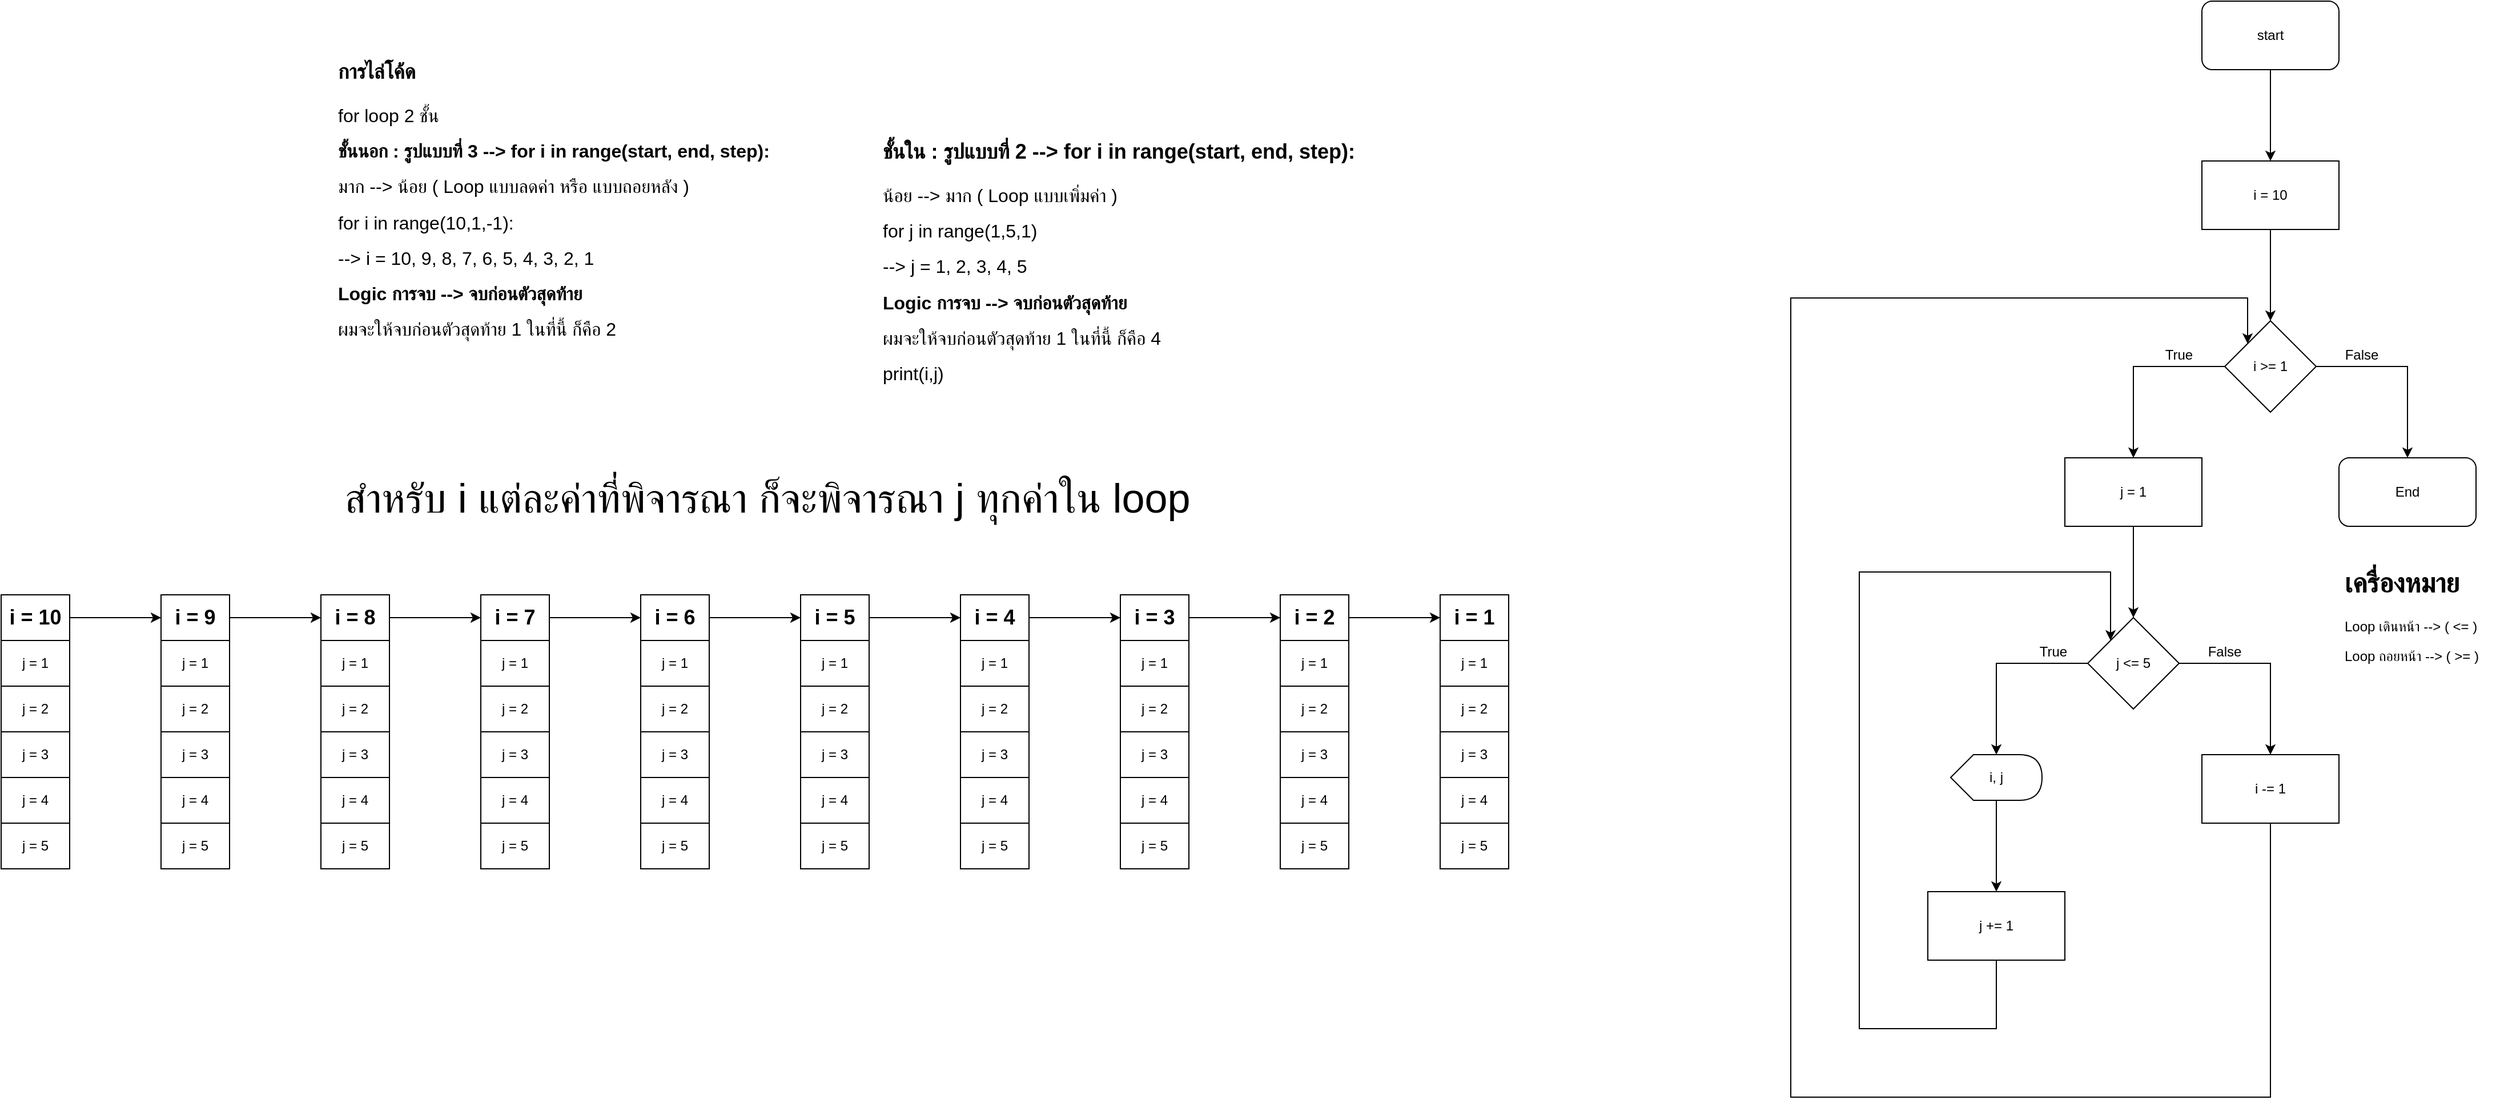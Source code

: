 <mxfile>
    <diagram id="yM67MrCJtJnHqutZtE3-" name="Page-1">
        <mxGraphModel dx="2461" dy="1229" grid="1" gridSize="10" guides="1" tooltips="1" connect="1" arrows="1" fold="1" page="1" pageScale="1" pageWidth="827" pageHeight="1169" math="0" shadow="0">
            <root>
                <mxCell id="0"/>
                <mxCell id="1" parent="0"/>
                <mxCell id="16" value="&lt;h1&gt;เครื่องหมาย&lt;/h1&gt;&lt;p&gt;Loop เดินหน้า --&amp;gt; ( &amp;lt;= )&lt;/p&gt;&lt;p&gt;Loop ถอยหน้า --&amp;gt; ( &amp;gt;= )&lt;/p&gt;" style="text;html=1;strokeColor=none;fillColor=none;spacing=5;spacingTop=-20;whiteSpace=wrap;overflow=hidden;rounded=0;" vertex="1" parent="1">
                    <mxGeometry x="1800" y="530" width="140" height="100" as="geometry"/>
                </mxCell>
                <mxCell id="31" value="&lt;font&gt;&lt;font style=&quot;font-size: 36px&quot;&gt;สำหรับ i แต่ละค่าที่พิจารณา ก็จะพิจารณา j ทุกค่าใน loop&lt;/font&gt;&lt;br&gt;&lt;/font&gt;" style="text;html=1;strokeColor=none;fillColor=none;align=center;verticalAlign=middle;whiteSpace=wrap;rounded=0;" vertex="1" parent="1">
                    <mxGeometry x="-46" y="430" width="940" height="90" as="geometry"/>
                </mxCell>
                <mxCell id="32" value="&lt;h1&gt;&lt;font style=&quot;font-size: 18px&quot;&gt;การไล่โค้ด&lt;/font&gt;&lt;/h1&gt;&lt;p&gt;&lt;font size=&quot;3&quot;&gt;for loop 2 ชั้น&lt;/font&gt;&lt;/p&gt;&lt;p&gt;&lt;font size=&quot;3&quot;&gt;&lt;b&gt;ชั้นนอก : รูปแบบที่ 3 --&amp;gt; for i in range(start, end, step):&lt;/b&gt;&lt;/font&gt;&lt;/p&gt;&lt;p&gt;&lt;font size=&quot;3&quot;&gt;มาก --&amp;gt; น้อย ( Loop แบบลดค่า หรือ แบบถอยหลัง )&lt;/font&gt;&lt;/p&gt;&lt;p&gt;&lt;font size=&quot;3&quot;&gt;for i in range(10,1,-1):&lt;/font&gt;&lt;/p&gt;&lt;p&gt;&lt;font size=&quot;3&quot;&gt;--&amp;gt; i = 10, 9, 8, 7, 6, 5, 4, 3, 2, 1&lt;/font&gt;&lt;/p&gt;&lt;p&gt;&lt;font size=&quot;3&quot;&gt;&lt;b&gt;Logic การจบ --&amp;gt; จบก่อนตัวสุดท้าย&lt;/b&gt;&lt;/font&gt;&lt;/p&gt;&lt;p&gt;&lt;font size=&quot;3&quot;&gt;ผมจะให้จบก่อนตัวสุดท้าย 1 ในที่นี้ ก็คือ 2&lt;/font&gt;&lt;/p&gt;" style="text;html=1;strokeColor=none;fillColor=none;spacing=5;spacingTop=-20;whiteSpace=wrap;overflow=hidden;rounded=0;" vertex="1" parent="1">
                    <mxGeometry x="43" y="80" width="410" height="270" as="geometry"/>
                </mxCell>
                <mxCell id="33" value="&lt;h1&gt;&lt;font style=&quot;font-size: 18px&quot;&gt;&lt;font&gt;ชั้นใน : รูปแบบที่ 2 --&amp;gt; for i in range(start, end, step):&lt;/font&gt;&lt;br&gt;&lt;/font&gt;&lt;/h1&gt;&lt;span style=&quot;font-size: medium&quot;&gt;น้อย&lt;/span&gt;&lt;span style=&quot;font-size: medium&quot;&gt;&amp;nbsp;--&amp;gt; มาก ( Loop แบบเพิ่มค่า )&lt;/span&gt;&lt;span style=&quot;font-size: medium&quot;&gt;&lt;br&gt;&lt;/span&gt;&lt;p&gt;&lt;font size=&quot;3&quot;&gt;for j in range(1,5,1)&lt;/font&gt;&lt;/p&gt;&lt;p&gt;&lt;font size=&quot;3&quot;&gt;--&amp;gt; j = 1, 2, 3, 4, 5&lt;/font&gt;&lt;/p&gt;&lt;p&gt;&lt;font size=&quot;3&quot;&gt;&lt;b&gt;Logic การจบ --&amp;gt; จบก่อนตัวสุดท้าย&lt;/b&gt;&lt;/font&gt;&lt;/p&gt;&lt;p&gt;&lt;font size=&quot;3&quot;&gt;ผมจะให้จบก่อนตัวสุดท้าย 1 ในที่นี้ ก็คือ 4&lt;/font&gt;&lt;/p&gt;&lt;p&gt;&lt;font size=&quot;3&quot;&gt;print(i,j)&lt;/font&gt;&lt;/p&gt;" style="text;html=1;strokeColor=none;fillColor=none;spacing=5;spacingTop=-20;whiteSpace=wrap;overflow=hidden;rounded=0;" vertex="1" parent="1">
                    <mxGeometry x="520" y="150" width="440" height="240" as="geometry"/>
                </mxCell>
                <mxCell id="34" value="" style="shape=table;html=1;whiteSpace=wrap;startSize=0;container=1;collapsible=0;childLayout=tableLayout;" vertex="1" parent="1">
                    <mxGeometry x="-247" y="560" width="60" height="240" as="geometry"/>
                </mxCell>
                <mxCell id="35" value="" style="shape=partialRectangle;html=1;whiteSpace=wrap;collapsible=0;dropTarget=0;pointerEvents=0;fillColor=none;top=0;left=0;bottom=0;right=0;points=[[0,0.5],[1,0.5]];portConstraint=eastwest;" vertex="1" parent="34">
                    <mxGeometry width="60" height="40" as="geometry"/>
                </mxCell>
                <mxCell id="36" value="&lt;b&gt;&lt;font style=&quot;font-size: 18px&quot;&gt;i = 10&lt;/font&gt;&lt;/b&gt;" style="shape=partialRectangle;html=1;whiteSpace=wrap;connectable=0;overflow=hidden;fillColor=none;top=0;left=0;bottom=0;right=0;" vertex="1" parent="35">
                    <mxGeometry width="60" height="40" as="geometry"/>
                </mxCell>
                <mxCell id="37" value="" style="shape=partialRectangle;html=1;whiteSpace=wrap;collapsible=0;dropTarget=0;pointerEvents=0;fillColor=none;top=0;left=0;bottom=0;right=0;points=[[0,0.5],[1,0.5]];portConstraint=eastwest;" vertex="1" parent="34">
                    <mxGeometry y="40" width="60" height="40" as="geometry"/>
                </mxCell>
                <mxCell id="38" value="j = 1" style="shape=partialRectangle;html=1;whiteSpace=wrap;connectable=0;overflow=hidden;fillColor=none;top=0;left=0;bottom=0;right=0;" vertex="1" parent="37">
                    <mxGeometry width="60" height="40" as="geometry"/>
                </mxCell>
                <mxCell id="39" value="" style="shape=partialRectangle;html=1;whiteSpace=wrap;collapsible=0;dropTarget=0;pointerEvents=0;fillColor=none;top=0;left=0;bottom=0;right=0;points=[[0,0.5],[1,0.5]];portConstraint=eastwest;" vertex="1" parent="34">
                    <mxGeometry y="80" width="60" height="40" as="geometry"/>
                </mxCell>
                <mxCell id="40" value="j = 2" style="shape=partialRectangle;html=1;whiteSpace=wrap;connectable=0;overflow=hidden;fillColor=none;top=0;left=0;bottom=0;right=0;" vertex="1" parent="39">
                    <mxGeometry width="60" height="40" as="geometry"/>
                </mxCell>
                <mxCell id="41" value="" style="shape=partialRectangle;html=1;whiteSpace=wrap;collapsible=0;dropTarget=0;pointerEvents=0;fillColor=none;top=0;left=0;bottom=0;right=0;points=[[0,0.5],[1,0.5]];portConstraint=eastwest;" vertex="1" parent="34">
                    <mxGeometry y="120" width="60" height="40" as="geometry"/>
                </mxCell>
                <mxCell id="42" value="j = 3" style="shape=partialRectangle;html=1;whiteSpace=wrap;connectable=0;overflow=hidden;fillColor=none;top=0;left=0;bottom=0;right=0;" vertex="1" parent="41">
                    <mxGeometry width="60" height="40" as="geometry"/>
                </mxCell>
                <mxCell id="43" value="" style="shape=partialRectangle;html=1;whiteSpace=wrap;collapsible=0;dropTarget=0;pointerEvents=0;fillColor=none;top=0;left=0;bottom=0;right=0;points=[[0,0.5],[1,0.5]];portConstraint=eastwest;" vertex="1" parent="34">
                    <mxGeometry y="160" width="60" height="40" as="geometry"/>
                </mxCell>
                <mxCell id="44" value="j = 4" style="shape=partialRectangle;html=1;whiteSpace=wrap;connectable=0;overflow=hidden;fillColor=none;top=0;left=0;bottom=0;right=0;" vertex="1" parent="43">
                    <mxGeometry width="60" height="40" as="geometry"/>
                </mxCell>
                <mxCell id="45" value="" style="shape=partialRectangle;html=1;whiteSpace=wrap;collapsible=0;dropTarget=0;pointerEvents=0;fillColor=none;top=0;left=0;bottom=0;right=0;points=[[0,0.5],[1,0.5]];portConstraint=eastwest;" vertex="1" parent="34">
                    <mxGeometry y="200" width="60" height="40" as="geometry"/>
                </mxCell>
                <mxCell id="46" value="j = 5" style="shape=partialRectangle;html=1;whiteSpace=wrap;connectable=0;overflow=hidden;fillColor=none;top=0;left=0;bottom=0;right=0;" vertex="1" parent="45">
                    <mxGeometry width="60" height="40" as="geometry"/>
                </mxCell>
                <mxCell id="49" value="" style="shape=table;html=1;whiteSpace=wrap;startSize=0;container=1;collapsible=0;childLayout=tableLayout;" vertex="1" parent="1">
                    <mxGeometry x="-107" y="560" width="60" height="240" as="geometry"/>
                </mxCell>
                <mxCell id="50" value="" style="shape=partialRectangle;html=1;whiteSpace=wrap;collapsible=0;dropTarget=0;pointerEvents=0;fillColor=none;top=0;left=0;bottom=0;right=0;points=[[0,0.5],[1,0.5]];portConstraint=eastwest;" vertex="1" parent="49">
                    <mxGeometry width="60" height="40" as="geometry"/>
                </mxCell>
                <mxCell id="51" value="&lt;b&gt;&lt;font style=&quot;font-size: 18px&quot;&gt;i = 9&lt;/font&gt;&lt;/b&gt;" style="shape=partialRectangle;html=1;whiteSpace=wrap;connectable=0;overflow=hidden;fillColor=none;top=0;left=0;bottom=0;right=0;" vertex="1" parent="50">
                    <mxGeometry width="60" height="40" as="geometry"/>
                </mxCell>
                <mxCell id="52" value="" style="shape=partialRectangle;html=1;whiteSpace=wrap;collapsible=0;dropTarget=0;pointerEvents=0;fillColor=none;top=0;left=0;bottom=0;right=0;points=[[0,0.5],[1,0.5]];portConstraint=eastwest;" vertex="1" parent="49">
                    <mxGeometry y="40" width="60" height="40" as="geometry"/>
                </mxCell>
                <mxCell id="53" value="j = 1" style="shape=partialRectangle;html=1;whiteSpace=wrap;connectable=0;overflow=hidden;fillColor=none;top=0;left=0;bottom=0;right=0;" vertex="1" parent="52">
                    <mxGeometry width="60" height="40" as="geometry"/>
                </mxCell>
                <mxCell id="54" value="" style="shape=partialRectangle;html=1;whiteSpace=wrap;collapsible=0;dropTarget=0;pointerEvents=0;fillColor=none;top=0;left=0;bottom=0;right=0;points=[[0,0.5],[1,0.5]];portConstraint=eastwest;" vertex="1" parent="49">
                    <mxGeometry y="80" width="60" height="40" as="geometry"/>
                </mxCell>
                <mxCell id="55" value="j = 2" style="shape=partialRectangle;html=1;whiteSpace=wrap;connectable=0;overflow=hidden;fillColor=none;top=0;left=0;bottom=0;right=0;" vertex="1" parent="54">
                    <mxGeometry width="60" height="40" as="geometry"/>
                </mxCell>
                <mxCell id="56" value="" style="shape=partialRectangle;html=1;whiteSpace=wrap;collapsible=0;dropTarget=0;pointerEvents=0;fillColor=none;top=0;left=0;bottom=0;right=0;points=[[0,0.5],[1,0.5]];portConstraint=eastwest;" vertex="1" parent="49">
                    <mxGeometry y="120" width="60" height="40" as="geometry"/>
                </mxCell>
                <mxCell id="57" value="j = 3" style="shape=partialRectangle;html=1;whiteSpace=wrap;connectable=0;overflow=hidden;fillColor=none;top=0;left=0;bottom=0;right=0;" vertex="1" parent="56">
                    <mxGeometry width="60" height="40" as="geometry"/>
                </mxCell>
                <mxCell id="58" value="" style="shape=partialRectangle;html=1;whiteSpace=wrap;collapsible=0;dropTarget=0;pointerEvents=0;fillColor=none;top=0;left=0;bottom=0;right=0;points=[[0,0.5],[1,0.5]];portConstraint=eastwest;" vertex="1" parent="49">
                    <mxGeometry y="160" width="60" height="40" as="geometry"/>
                </mxCell>
                <mxCell id="59" value="j = 4" style="shape=partialRectangle;html=1;whiteSpace=wrap;connectable=0;overflow=hidden;fillColor=none;top=0;left=0;bottom=0;right=0;" vertex="1" parent="58">
                    <mxGeometry width="60" height="40" as="geometry"/>
                </mxCell>
                <mxCell id="60" value="" style="shape=partialRectangle;html=1;whiteSpace=wrap;collapsible=0;dropTarget=0;pointerEvents=0;fillColor=none;top=0;left=0;bottom=0;right=0;points=[[0,0.5],[1,0.5]];portConstraint=eastwest;" vertex="1" parent="49">
                    <mxGeometry y="200" width="60" height="40" as="geometry"/>
                </mxCell>
                <mxCell id="61" value="j = 5" style="shape=partialRectangle;html=1;whiteSpace=wrap;connectable=0;overflow=hidden;fillColor=none;top=0;left=0;bottom=0;right=0;" vertex="1" parent="60">
                    <mxGeometry width="60" height="40" as="geometry"/>
                </mxCell>
                <mxCell id="64" value="" style="shape=table;html=1;whiteSpace=wrap;startSize=0;container=1;collapsible=0;childLayout=tableLayout;" vertex="1" parent="1">
                    <mxGeometry x="33" y="560" width="60" height="240" as="geometry"/>
                </mxCell>
                <mxCell id="65" value="" style="shape=partialRectangle;html=1;whiteSpace=wrap;collapsible=0;dropTarget=0;pointerEvents=0;fillColor=none;top=0;left=0;bottom=0;right=0;points=[[0,0.5],[1,0.5]];portConstraint=eastwest;" vertex="1" parent="64">
                    <mxGeometry width="60" height="40" as="geometry"/>
                </mxCell>
                <mxCell id="66" value="&lt;b&gt;&lt;font style=&quot;font-size: 18px&quot;&gt;i = 8&lt;/font&gt;&lt;/b&gt;" style="shape=partialRectangle;html=1;whiteSpace=wrap;connectable=0;overflow=hidden;fillColor=none;top=0;left=0;bottom=0;right=0;" vertex="1" parent="65">
                    <mxGeometry width="60" height="40" as="geometry"/>
                </mxCell>
                <mxCell id="67" value="" style="shape=partialRectangle;html=1;whiteSpace=wrap;collapsible=0;dropTarget=0;pointerEvents=0;fillColor=none;top=0;left=0;bottom=0;right=0;points=[[0,0.5],[1,0.5]];portConstraint=eastwest;" vertex="1" parent="64">
                    <mxGeometry y="40" width="60" height="40" as="geometry"/>
                </mxCell>
                <mxCell id="68" value="j = 1" style="shape=partialRectangle;html=1;whiteSpace=wrap;connectable=0;overflow=hidden;fillColor=none;top=0;left=0;bottom=0;right=0;" vertex="1" parent="67">
                    <mxGeometry width="60" height="40" as="geometry"/>
                </mxCell>
                <mxCell id="69" value="" style="shape=partialRectangle;html=1;whiteSpace=wrap;collapsible=0;dropTarget=0;pointerEvents=0;fillColor=none;top=0;left=0;bottom=0;right=0;points=[[0,0.5],[1,0.5]];portConstraint=eastwest;" vertex="1" parent="64">
                    <mxGeometry y="80" width="60" height="40" as="geometry"/>
                </mxCell>
                <mxCell id="70" value="j = 2" style="shape=partialRectangle;html=1;whiteSpace=wrap;connectable=0;overflow=hidden;fillColor=none;top=0;left=0;bottom=0;right=0;" vertex="1" parent="69">
                    <mxGeometry width="60" height="40" as="geometry"/>
                </mxCell>
                <mxCell id="71" value="" style="shape=partialRectangle;html=1;whiteSpace=wrap;collapsible=0;dropTarget=0;pointerEvents=0;fillColor=none;top=0;left=0;bottom=0;right=0;points=[[0,0.5],[1,0.5]];portConstraint=eastwest;" vertex="1" parent="64">
                    <mxGeometry y="120" width="60" height="40" as="geometry"/>
                </mxCell>
                <mxCell id="72" value="j = 3" style="shape=partialRectangle;html=1;whiteSpace=wrap;connectable=0;overflow=hidden;fillColor=none;top=0;left=0;bottom=0;right=0;" vertex="1" parent="71">
                    <mxGeometry width="60" height="40" as="geometry"/>
                </mxCell>
                <mxCell id="73" value="" style="shape=partialRectangle;html=1;whiteSpace=wrap;collapsible=0;dropTarget=0;pointerEvents=0;fillColor=none;top=0;left=0;bottom=0;right=0;points=[[0,0.5],[1,0.5]];portConstraint=eastwest;" vertex="1" parent="64">
                    <mxGeometry y="160" width="60" height="40" as="geometry"/>
                </mxCell>
                <mxCell id="74" value="j = 4" style="shape=partialRectangle;html=1;whiteSpace=wrap;connectable=0;overflow=hidden;fillColor=none;top=0;left=0;bottom=0;right=0;" vertex="1" parent="73">
                    <mxGeometry width="60" height="40" as="geometry"/>
                </mxCell>
                <mxCell id="75" value="" style="shape=partialRectangle;html=1;whiteSpace=wrap;collapsible=0;dropTarget=0;pointerEvents=0;fillColor=none;top=0;left=0;bottom=0;right=0;points=[[0,0.5],[1,0.5]];portConstraint=eastwest;" vertex="1" parent="64">
                    <mxGeometry y="200" width="60" height="40" as="geometry"/>
                </mxCell>
                <mxCell id="76" value="j = 5" style="shape=partialRectangle;html=1;whiteSpace=wrap;connectable=0;overflow=hidden;fillColor=none;top=0;left=0;bottom=0;right=0;" vertex="1" parent="75">
                    <mxGeometry width="60" height="40" as="geometry"/>
                </mxCell>
                <mxCell id="79" value="" style="shape=table;html=1;whiteSpace=wrap;startSize=0;container=1;collapsible=0;childLayout=tableLayout;" vertex="1" parent="1">
                    <mxGeometry x="173" y="560" width="60" height="240" as="geometry"/>
                </mxCell>
                <mxCell id="80" value="" style="shape=partialRectangle;html=1;whiteSpace=wrap;collapsible=0;dropTarget=0;pointerEvents=0;fillColor=none;top=0;left=0;bottom=0;right=0;points=[[0,0.5],[1,0.5]];portConstraint=eastwest;" vertex="1" parent="79">
                    <mxGeometry width="60" height="40" as="geometry"/>
                </mxCell>
                <mxCell id="81" value="&lt;b&gt;&lt;font style=&quot;font-size: 18px&quot;&gt;i = 7&lt;/font&gt;&lt;/b&gt;" style="shape=partialRectangle;html=1;whiteSpace=wrap;connectable=0;overflow=hidden;fillColor=none;top=0;left=0;bottom=0;right=0;" vertex="1" parent="80">
                    <mxGeometry width="60" height="40" as="geometry"/>
                </mxCell>
                <mxCell id="82" value="" style="shape=partialRectangle;html=1;whiteSpace=wrap;collapsible=0;dropTarget=0;pointerEvents=0;fillColor=none;top=0;left=0;bottom=0;right=0;points=[[0,0.5],[1,0.5]];portConstraint=eastwest;" vertex="1" parent="79">
                    <mxGeometry y="40" width="60" height="40" as="geometry"/>
                </mxCell>
                <mxCell id="83" value="j = 1" style="shape=partialRectangle;html=1;whiteSpace=wrap;connectable=0;overflow=hidden;fillColor=none;top=0;left=0;bottom=0;right=0;" vertex="1" parent="82">
                    <mxGeometry width="60" height="40" as="geometry"/>
                </mxCell>
                <mxCell id="84" value="" style="shape=partialRectangle;html=1;whiteSpace=wrap;collapsible=0;dropTarget=0;pointerEvents=0;fillColor=none;top=0;left=0;bottom=0;right=0;points=[[0,0.5],[1,0.5]];portConstraint=eastwest;" vertex="1" parent="79">
                    <mxGeometry y="80" width="60" height="40" as="geometry"/>
                </mxCell>
                <mxCell id="85" value="j = 2" style="shape=partialRectangle;html=1;whiteSpace=wrap;connectable=0;overflow=hidden;fillColor=none;top=0;left=0;bottom=0;right=0;" vertex="1" parent="84">
                    <mxGeometry width="60" height="40" as="geometry"/>
                </mxCell>
                <mxCell id="86" value="" style="shape=partialRectangle;html=1;whiteSpace=wrap;collapsible=0;dropTarget=0;pointerEvents=0;fillColor=none;top=0;left=0;bottom=0;right=0;points=[[0,0.5],[1,0.5]];portConstraint=eastwest;" vertex="1" parent="79">
                    <mxGeometry y="120" width="60" height="40" as="geometry"/>
                </mxCell>
                <mxCell id="87" value="j = 3" style="shape=partialRectangle;html=1;whiteSpace=wrap;connectable=0;overflow=hidden;fillColor=none;top=0;left=0;bottom=0;right=0;" vertex="1" parent="86">
                    <mxGeometry width="60" height="40" as="geometry"/>
                </mxCell>
                <mxCell id="88" value="" style="shape=partialRectangle;html=1;whiteSpace=wrap;collapsible=0;dropTarget=0;pointerEvents=0;fillColor=none;top=0;left=0;bottom=0;right=0;points=[[0,0.5],[1,0.5]];portConstraint=eastwest;" vertex="1" parent="79">
                    <mxGeometry y="160" width="60" height="40" as="geometry"/>
                </mxCell>
                <mxCell id="89" value="j = 4" style="shape=partialRectangle;html=1;whiteSpace=wrap;connectable=0;overflow=hidden;fillColor=none;top=0;left=0;bottom=0;right=0;" vertex="1" parent="88">
                    <mxGeometry width="60" height="40" as="geometry"/>
                </mxCell>
                <mxCell id="90" value="" style="shape=partialRectangle;html=1;whiteSpace=wrap;collapsible=0;dropTarget=0;pointerEvents=0;fillColor=none;top=0;left=0;bottom=0;right=0;points=[[0,0.5],[1,0.5]];portConstraint=eastwest;" vertex="1" parent="79">
                    <mxGeometry y="200" width="60" height="40" as="geometry"/>
                </mxCell>
                <mxCell id="91" value="j = 5" style="shape=partialRectangle;html=1;whiteSpace=wrap;connectable=0;overflow=hidden;fillColor=none;top=0;left=0;bottom=0;right=0;" vertex="1" parent="90">
                    <mxGeometry width="60" height="40" as="geometry"/>
                </mxCell>
                <mxCell id="94" value="" style="shape=table;html=1;whiteSpace=wrap;startSize=0;container=1;collapsible=0;childLayout=tableLayout;" vertex="1" parent="1">
                    <mxGeometry x="313" y="560" width="60" height="240" as="geometry"/>
                </mxCell>
                <mxCell id="95" value="" style="shape=partialRectangle;html=1;whiteSpace=wrap;collapsible=0;dropTarget=0;pointerEvents=0;fillColor=none;top=0;left=0;bottom=0;right=0;points=[[0,0.5],[1,0.5]];portConstraint=eastwest;" vertex="1" parent="94">
                    <mxGeometry width="60" height="40" as="geometry"/>
                </mxCell>
                <mxCell id="96" value="&lt;b&gt;&lt;font style=&quot;font-size: 18px&quot;&gt;i = 6&lt;/font&gt;&lt;/b&gt;" style="shape=partialRectangle;html=1;whiteSpace=wrap;connectable=0;overflow=hidden;fillColor=none;top=0;left=0;bottom=0;right=0;" vertex="1" parent="95">
                    <mxGeometry width="60" height="40" as="geometry"/>
                </mxCell>
                <mxCell id="97" value="" style="shape=partialRectangle;html=1;whiteSpace=wrap;collapsible=0;dropTarget=0;pointerEvents=0;fillColor=none;top=0;left=0;bottom=0;right=0;points=[[0,0.5],[1,0.5]];portConstraint=eastwest;" vertex="1" parent="94">
                    <mxGeometry y="40" width="60" height="40" as="geometry"/>
                </mxCell>
                <mxCell id="98" value="j = 1" style="shape=partialRectangle;html=1;whiteSpace=wrap;connectable=0;overflow=hidden;fillColor=none;top=0;left=0;bottom=0;right=0;" vertex="1" parent="97">
                    <mxGeometry width="60" height="40" as="geometry"/>
                </mxCell>
                <mxCell id="99" value="" style="shape=partialRectangle;html=1;whiteSpace=wrap;collapsible=0;dropTarget=0;pointerEvents=0;fillColor=none;top=0;left=0;bottom=0;right=0;points=[[0,0.5],[1,0.5]];portConstraint=eastwest;" vertex="1" parent="94">
                    <mxGeometry y="80" width="60" height="40" as="geometry"/>
                </mxCell>
                <mxCell id="100" value="j = 2" style="shape=partialRectangle;html=1;whiteSpace=wrap;connectable=0;overflow=hidden;fillColor=none;top=0;left=0;bottom=0;right=0;" vertex="1" parent="99">
                    <mxGeometry width="60" height="40" as="geometry"/>
                </mxCell>
                <mxCell id="101" value="" style="shape=partialRectangle;html=1;whiteSpace=wrap;collapsible=0;dropTarget=0;pointerEvents=0;fillColor=none;top=0;left=0;bottom=0;right=0;points=[[0,0.5],[1,0.5]];portConstraint=eastwest;" vertex="1" parent="94">
                    <mxGeometry y="120" width="60" height="40" as="geometry"/>
                </mxCell>
                <mxCell id="102" value="j = 3" style="shape=partialRectangle;html=1;whiteSpace=wrap;connectable=0;overflow=hidden;fillColor=none;top=0;left=0;bottom=0;right=0;" vertex="1" parent="101">
                    <mxGeometry width="60" height="40" as="geometry"/>
                </mxCell>
                <mxCell id="103" value="" style="shape=partialRectangle;html=1;whiteSpace=wrap;collapsible=0;dropTarget=0;pointerEvents=0;fillColor=none;top=0;left=0;bottom=0;right=0;points=[[0,0.5],[1,0.5]];portConstraint=eastwest;" vertex="1" parent="94">
                    <mxGeometry y="160" width="60" height="40" as="geometry"/>
                </mxCell>
                <mxCell id="104" value="j = 4" style="shape=partialRectangle;html=1;whiteSpace=wrap;connectable=0;overflow=hidden;fillColor=none;top=0;left=0;bottom=0;right=0;" vertex="1" parent="103">
                    <mxGeometry width="60" height="40" as="geometry"/>
                </mxCell>
                <mxCell id="105" value="" style="shape=partialRectangle;html=1;whiteSpace=wrap;collapsible=0;dropTarget=0;pointerEvents=0;fillColor=none;top=0;left=0;bottom=0;right=0;points=[[0,0.5],[1,0.5]];portConstraint=eastwest;" vertex="1" parent="94">
                    <mxGeometry y="200" width="60" height="40" as="geometry"/>
                </mxCell>
                <mxCell id="106" value="j = 5" style="shape=partialRectangle;html=1;whiteSpace=wrap;connectable=0;overflow=hidden;fillColor=none;top=0;left=0;bottom=0;right=0;" vertex="1" parent="105">
                    <mxGeometry width="60" height="40" as="geometry"/>
                </mxCell>
                <mxCell id="109" style="edgeStyle=orthogonalEdgeStyle;rounded=0;orthogonalLoop=1;jettySize=auto;html=1;entryX=0;entryY=0.5;entryDx=0;entryDy=0;" edge="1" parent="1" source="35" target="50">
                    <mxGeometry relative="1" as="geometry"/>
                </mxCell>
                <mxCell id="110" style="edgeStyle=orthogonalEdgeStyle;rounded=0;orthogonalLoop=1;jettySize=auto;html=1;entryX=0;entryY=0.5;entryDx=0;entryDy=0;" edge="1" parent="1" source="50" target="65">
                    <mxGeometry relative="1" as="geometry"/>
                </mxCell>
                <mxCell id="111" style="edgeStyle=orthogonalEdgeStyle;rounded=0;orthogonalLoop=1;jettySize=auto;html=1;entryX=0;entryY=0.5;entryDx=0;entryDy=0;" edge="1" parent="1" source="65" target="80">
                    <mxGeometry relative="1" as="geometry"/>
                </mxCell>
                <mxCell id="112" style="edgeStyle=orthogonalEdgeStyle;rounded=0;orthogonalLoop=1;jettySize=auto;html=1;entryX=0;entryY=0.5;entryDx=0;entryDy=0;" edge="1" parent="1" source="80" target="95">
                    <mxGeometry relative="1" as="geometry"/>
                </mxCell>
                <mxCell id="165" value="" style="shape=table;html=1;whiteSpace=wrap;startSize=0;container=1;collapsible=0;childLayout=tableLayout;" vertex="1" parent="1">
                    <mxGeometry x="1013" y="560" width="60" height="240" as="geometry"/>
                </mxCell>
                <mxCell id="166" value="" style="shape=partialRectangle;html=1;whiteSpace=wrap;collapsible=0;dropTarget=0;pointerEvents=0;fillColor=none;top=0;left=0;bottom=0;right=0;points=[[0,0.5],[1,0.5]];portConstraint=eastwest;" vertex="1" parent="165">
                    <mxGeometry width="60" height="40" as="geometry"/>
                </mxCell>
                <mxCell id="167" value="&lt;b&gt;&lt;font style=&quot;font-size: 18px&quot;&gt;i = 1&lt;/font&gt;&lt;/b&gt;" style="shape=partialRectangle;html=1;whiteSpace=wrap;connectable=0;overflow=hidden;fillColor=none;top=0;left=0;bottom=0;right=0;" vertex="1" parent="166">
                    <mxGeometry width="60" height="40" as="geometry"/>
                </mxCell>
                <mxCell id="168" value="" style="shape=partialRectangle;html=1;whiteSpace=wrap;collapsible=0;dropTarget=0;pointerEvents=0;fillColor=none;top=0;left=0;bottom=0;right=0;points=[[0,0.5],[1,0.5]];portConstraint=eastwest;" vertex="1" parent="165">
                    <mxGeometry y="40" width="60" height="40" as="geometry"/>
                </mxCell>
                <mxCell id="169" value="j = 1" style="shape=partialRectangle;html=1;whiteSpace=wrap;connectable=0;overflow=hidden;fillColor=none;top=0;left=0;bottom=0;right=0;" vertex="1" parent="168">
                    <mxGeometry width="60" height="40" as="geometry"/>
                </mxCell>
                <mxCell id="170" value="" style="shape=partialRectangle;html=1;whiteSpace=wrap;collapsible=0;dropTarget=0;pointerEvents=0;fillColor=none;top=0;left=0;bottom=0;right=0;points=[[0,0.5],[1,0.5]];portConstraint=eastwest;" vertex="1" parent="165">
                    <mxGeometry y="80" width="60" height="40" as="geometry"/>
                </mxCell>
                <mxCell id="171" value="j = 2" style="shape=partialRectangle;html=1;whiteSpace=wrap;connectable=0;overflow=hidden;fillColor=none;top=0;left=0;bottom=0;right=0;" vertex="1" parent="170">
                    <mxGeometry width="60" height="40" as="geometry"/>
                </mxCell>
                <mxCell id="172" value="" style="shape=partialRectangle;html=1;whiteSpace=wrap;collapsible=0;dropTarget=0;pointerEvents=0;fillColor=none;top=0;left=0;bottom=0;right=0;points=[[0,0.5],[1,0.5]];portConstraint=eastwest;" vertex="1" parent="165">
                    <mxGeometry y="120" width="60" height="40" as="geometry"/>
                </mxCell>
                <mxCell id="173" value="j = 3" style="shape=partialRectangle;html=1;whiteSpace=wrap;connectable=0;overflow=hidden;fillColor=none;top=0;left=0;bottom=0;right=0;" vertex="1" parent="172">
                    <mxGeometry width="60" height="40" as="geometry"/>
                </mxCell>
                <mxCell id="174" value="" style="shape=partialRectangle;html=1;whiteSpace=wrap;collapsible=0;dropTarget=0;pointerEvents=0;fillColor=none;top=0;left=0;bottom=0;right=0;points=[[0,0.5],[1,0.5]];portConstraint=eastwest;" vertex="1" parent="165">
                    <mxGeometry y="160" width="60" height="40" as="geometry"/>
                </mxCell>
                <mxCell id="175" value="j = 4" style="shape=partialRectangle;html=1;whiteSpace=wrap;connectable=0;overflow=hidden;fillColor=none;top=0;left=0;bottom=0;right=0;" vertex="1" parent="174">
                    <mxGeometry width="60" height="40" as="geometry"/>
                </mxCell>
                <mxCell id="176" value="" style="shape=partialRectangle;html=1;whiteSpace=wrap;collapsible=0;dropTarget=0;pointerEvents=0;fillColor=none;top=0;left=0;bottom=0;right=0;points=[[0,0.5],[1,0.5]];portConstraint=eastwest;" vertex="1" parent="165">
                    <mxGeometry y="200" width="60" height="40" as="geometry"/>
                </mxCell>
                <mxCell id="177" value="j = 5" style="shape=partialRectangle;html=1;whiteSpace=wrap;connectable=0;overflow=hidden;fillColor=none;top=0;left=0;bottom=0;right=0;" vertex="1" parent="176">
                    <mxGeometry width="60" height="40" as="geometry"/>
                </mxCell>
                <mxCell id="178" value="" style="shape=table;html=1;whiteSpace=wrap;startSize=0;container=1;collapsible=0;childLayout=tableLayout;" vertex="1" parent="1">
                    <mxGeometry x="873" y="560" width="60" height="240" as="geometry"/>
                </mxCell>
                <mxCell id="179" value="" style="shape=partialRectangle;html=1;whiteSpace=wrap;collapsible=0;dropTarget=0;pointerEvents=0;fillColor=none;top=0;left=0;bottom=0;right=0;points=[[0,0.5],[1,0.5]];portConstraint=eastwest;" vertex="1" parent="178">
                    <mxGeometry width="60" height="40" as="geometry"/>
                </mxCell>
                <mxCell id="180" value="&lt;b&gt;&lt;font style=&quot;font-size: 18px&quot;&gt;i = 2&lt;/font&gt;&lt;/b&gt;" style="shape=partialRectangle;html=1;whiteSpace=wrap;connectable=0;overflow=hidden;fillColor=none;top=0;left=0;bottom=0;right=0;" vertex="1" parent="179">
                    <mxGeometry width="60" height="40" as="geometry"/>
                </mxCell>
                <mxCell id="181" value="" style="shape=partialRectangle;html=1;whiteSpace=wrap;collapsible=0;dropTarget=0;pointerEvents=0;fillColor=none;top=0;left=0;bottom=0;right=0;points=[[0,0.5],[1,0.5]];portConstraint=eastwest;" vertex="1" parent="178">
                    <mxGeometry y="40" width="60" height="40" as="geometry"/>
                </mxCell>
                <mxCell id="182" value="j = 1" style="shape=partialRectangle;html=1;whiteSpace=wrap;connectable=0;overflow=hidden;fillColor=none;top=0;left=0;bottom=0;right=0;" vertex="1" parent="181">
                    <mxGeometry width="60" height="40" as="geometry"/>
                </mxCell>
                <mxCell id="183" value="" style="shape=partialRectangle;html=1;whiteSpace=wrap;collapsible=0;dropTarget=0;pointerEvents=0;fillColor=none;top=0;left=0;bottom=0;right=0;points=[[0,0.5],[1,0.5]];portConstraint=eastwest;" vertex="1" parent="178">
                    <mxGeometry y="80" width="60" height="40" as="geometry"/>
                </mxCell>
                <mxCell id="184" value="j = 2" style="shape=partialRectangle;html=1;whiteSpace=wrap;connectable=0;overflow=hidden;fillColor=none;top=0;left=0;bottom=0;right=0;" vertex="1" parent="183">
                    <mxGeometry width="60" height="40" as="geometry"/>
                </mxCell>
                <mxCell id="185" value="" style="shape=partialRectangle;html=1;whiteSpace=wrap;collapsible=0;dropTarget=0;pointerEvents=0;fillColor=none;top=0;left=0;bottom=0;right=0;points=[[0,0.5],[1,0.5]];portConstraint=eastwest;" vertex="1" parent="178">
                    <mxGeometry y="120" width="60" height="40" as="geometry"/>
                </mxCell>
                <mxCell id="186" value="j = 3" style="shape=partialRectangle;html=1;whiteSpace=wrap;connectable=0;overflow=hidden;fillColor=none;top=0;left=0;bottom=0;right=0;" vertex="1" parent="185">
                    <mxGeometry width="60" height="40" as="geometry"/>
                </mxCell>
                <mxCell id="187" value="" style="shape=partialRectangle;html=1;whiteSpace=wrap;collapsible=0;dropTarget=0;pointerEvents=0;fillColor=none;top=0;left=0;bottom=0;right=0;points=[[0,0.5],[1,0.5]];portConstraint=eastwest;" vertex="1" parent="178">
                    <mxGeometry y="160" width="60" height="40" as="geometry"/>
                </mxCell>
                <mxCell id="188" value="j = 4" style="shape=partialRectangle;html=1;whiteSpace=wrap;connectable=0;overflow=hidden;fillColor=none;top=0;left=0;bottom=0;right=0;" vertex="1" parent="187">
                    <mxGeometry width="60" height="40" as="geometry"/>
                </mxCell>
                <mxCell id="189" value="" style="shape=partialRectangle;html=1;whiteSpace=wrap;collapsible=0;dropTarget=0;pointerEvents=0;fillColor=none;top=0;left=0;bottom=0;right=0;points=[[0,0.5],[1,0.5]];portConstraint=eastwest;" vertex="1" parent="178">
                    <mxGeometry y="200" width="60" height="40" as="geometry"/>
                </mxCell>
                <mxCell id="190" value="j = 5" style="shape=partialRectangle;html=1;whiteSpace=wrap;connectable=0;overflow=hidden;fillColor=none;top=0;left=0;bottom=0;right=0;" vertex="1" parent="189">
                    <mxGeometry width="60" height="40" as="geometry"/>
                </mxCell>
                <mxCell id="191" value="" style="shape=table;html=1;whiteSpace=wrap;startSize=0;container=1;collapsible=0;childLayout=tableLayout;" vertex="1" parent="1">
                    <mxGeometry x="733" y="560" width="60" height="240" as="geometry"/>
                </mxCell>
                <mxCell id="192" value="" style="shape=partialRectangle;html=1;whiteSpace=wrap;collapsible=0;dropTarget=0;pointerEvents=0;fillColor=none;top=0;left=0;bottom=0;right=0;points=[[0,0.5],[1,0.5]];portConstraint=eastwest;" vertex="1" parent="191">
                    <mxGeometry width="60" height="40" as="geometry"/>
                </mxCell>
                <mxCell id="193" value="&lt;b&gt;&lt;font style=&quot;font-size: 18px&quot;&gt;i = 3&lt;/font&gt;&lt;/b&gt;" style="shape=partialRectangle;html=1;whiteSpace=wrap;connectable=0;overflow=hidden;fillColor=none;top=0;left=0;bottom=0;right=0;" vertex="1" parent="192">
                    <mxGeometry width="60" height="40" as="geometry"/>
                </mxCell>
                <mxCell id="194" value="" style="shape=partialRectangle;html=1;whiteSpace=wrap;collapsible=0;dropTarget=0;pointerEvents=0;fillColor=none;top=0;left=0;bottom=0;right=0;points=[[0,0.5],[1,0.5]];portConstraint=eastwest;" vertex="1" parent="191">
                    <mxGeometry y="40" width="60" height="40" as="geometry"/>
                </mxCell>
                <mxCell id="195" value="j = 1" style="shape=partialRectangle;html=1;whiteSpace=wrap;connectable=0;overflow=hidden;fillColor=none;top=0;left=0;bottom=0;right=0;" vertex="1" parent="194">
                    <mxGeometry width="60" height="40" as="geometry"/>
                </mxCell>
                <mxCell id="196" value="" style="shape=partialRectangle;html=1;whiteSpace=wrap;collapsible=0;dropTarget=0;pointerEvents=0;fillColor=none;top=0;left=0;bottom=0;right=0;points=[[0,0.5],[1,0.5]];portConstraint=eastwest;" vertex="1" parent="191">
                    <mxGeometry y="80" width="60" height="40" as="geometry"/>
                </mxCell>
                <mxCell id="197" value="j = 2" style="shape=partialRectangle;html=1;whiteSpace=wrap;connectable=0;overflow=hidden;fillColor=none;top=0;left=0;bottom=0;right=0;" vertex="1" parent="196">
                    <mxGeometry width="60" height="40" as="geometry"/>
                </mxCell>
                <mxCell id="198" value="" style="shape=partialRectangle;html=1;whiteSpace=wrap;collapsible=0;dropTarget=0;pointerEvents=0;fillColor=none;top=0;left=0;bottom=0;right=0;points=[[0,0.5],[1,0.5]];portConstraint=eastwest;" vertex="1" parent="191">
                    <mxGeometry y="120" width="60" height="40" as="geometry"/>
                </mxCell>
                <mxCell id="199" value="j = 3" style="shape=partialRectangle;html=1;whiteSpace=wrap;connectable=0;overflow=hidden;fillColor=none;top=0;left=0;bottom=0;right=0;" vertex="1" parent="198">
                    <mxGeometry width="60" height="40" as="geometry"/>
                </mxCell>
                <mxCell id="200" value="" style="shape=partialRectangle;html=1;whiteSpace=wrap;collapsible=0;dropTarget=0;pointerEvents=0;fillColor=none;top=0;left=0;bottom=0;right=0;points=[[0,0.5],[1,0.5]];portConstraint=eastwest;" vertex="1" parent="191">
                    <mxGeometry y="160" width="60" height="40" as="geometry"/>
                </mxCell>
                <mxCell id="201" value="j = 4" style="shape=partialRectangle;html=1;whiteSpace=wrap;connectable=0;overflow=hidden;fillColor=none;top=0;left=0;bottom=0;right=0;" vertex="1" parent="200">
                    <mxGeometry width="60" height="40" as="geometry"/>
                </mxCell>
                <mxCell id="202" value="" style="shape=partialRectangle;html=1;whiteSpace=wrap;collapsible=0;dropTarget=0;pointerEvents=0;fillColor=none;top=0;left=0;bottom=0;right=0;points=[[0,0.5],[1,0.5]];portConstraint=eastwest;" vertex="1" parent="191">
                    <mxGeometry y="200" width="60" height="40" as="geometry"/>
                </mxCell>
                <mxCell id="203" value="j = 5" style="shape=partialRectangle;html=1;whiteSpace=wrap;connectable=0;overflow=hidden;fillColor=none;top=0;left=0;bottom=0;right=0;" vertex="1" parent="202">
                    <mxGeometry width="60" height="40" as="geometry"/>
                </mxCell>
                <mxCell id="204" value="" style="shape=table;html=1;whiteSpace=wrap;startSize=0;container=1;collapsible=0;childLayout=tableLayout;" vertex="1" parent="1">
                    <mxGeometry x="593" y="560" width="60" height="240" as="geometry"/>
                </mxCell>
                <mxCell id="205" value="" style="shape=partialRectangle;html=1;whiteSpace=wrap;collapsible=0;dropTarget=0;pointerEvents=0;fillColor=none;top=0;left=0;bottom=0;right=0;points=[[0,0.5],[1,0.5]];portConstraint=eastwest;" vertex="1" parent="204">
                    <mxGeometry width="60" height="40" as="geometry"/>
                </mxCell>
                <mxCell id="206" value="&lt;b&gt;&lt;font style=&quot;font-size: 18px&quot;&gt;i = 4&lt;/font&gt;&lt;/b&gt;" style="shape=partialRectangle;html=1;whiteSpace=wrap;connectable=0;overflow=hidden;fillColor=none;top=0;left=0;bottom=0;right=0;" vertex="1" parent="205">
                    <mxGeometry width="60" height="40" as="geometry"/>
                </mxCell>
                <mxCell id="207" value="" style="shape=partialRectangle;html=1;whiteSpace=wrap;collapsible=0;dropTarget=0;pointerEvents=0;fillColor=none;top=0;left=0;bottom=0;right=0;points=[[0,0.5],[1,0.5]];portConstraint=eastwest;" vertex="1" parent="204">
                    <mxGeometry y="40" width="60" height="40" as="geometry"/>
                </mxCell>
                <mxCell id="208" value="j = 1" style="shape=partialRectangle;html=1;whiteSpace=wrap;connectable=0;overflow=hidden;fillColor=none;top=0;left=0;bottom=0;right=0;" vertex="1" parent="207">
                    <mxGeometry width="60" height="40" as="geometry"/>
                </mxCell>
                <mxCell id="209" value="" style="shape=partialRectangle;html=1;whiteSpace=wrap;collapsible=0;dropTarget=0;pointerEvents=0;fillColor=none;top=0;left=0;bottom=0;right=0;points=[[0,0.5],[1,0.5]];portConstraint=eastwest;" vertex="1" parent="204">
                    <mxGeometry y="80" width="60" height="40" as="geometry"/>
                </mxCell>
                <mxCell id="210" value="j = 2" style="shape=partialRectangle;html=1;whiteSpace=wrap;connectable=0;overflow=hidden;fillColor=none;top=0;left=0;bottom=0;right=0;" vertex="1" parent="209">
                    <mxGeometry width="60" height="40" as="geometry"/>
                </mxCell>
                <mxCell id="211" value="" style="shape=partialRectangle;html=1;whiteSpace=wrap;collapsible=0;dropTarget=0;pointerEvents=0;fillColor=none;top=0;left=0;bottom=0;right=0;points=[[0,0.5],[1,0.5]];portConstraint=eastwest;" vertex="1" parent="204">
                    <mxGeometry y="120" width="60" height="40" as="geometry"/>
                </mxCell>
                <mxCell id="212" value="j = 3" style="shape=partialRectangle;html=1;whiteSpace=wrap;connectable=0;overflow=hidden;fillColor=none;top=0;left=0;bottom=0;right=0;" vertex="1" parent="211">
                    <mxGeometry width="60" height="40" as="geometry"/>
                </mxCell>
                <mxCell id="213" value="" style="shape=partialRectangle;html=1;whiteSpace=wrap;collapsible=0;dropTarget=0;pointerEvents=0;fillColor=none;top=0;left=0;bottom=0;right=0;points=[[0,0.5],[1,0.5]];portConstraint=eastwest;" vertex="1" parent="204">
                    <mxGeometry y="160" width="60" height="40" as="geometry"/>
                </mxCell>
                <mxCell id="214" value="j = 4" style="shape=partialRectangle;html=1;whiteSpace=wrap;connectable=0;overflow=hidden;fillColor=none;top=0;left=0;bottom=0;right=0;" vertex="1" parent="213">
                    <mxGeometry width="60" height="40" as="geometry"/>
                </mxCell>
                <mxCell id="215" value="" style="shape=partialRectangle;html=1;whiteSpace=wrap;collapsible=0;dropTarget=0;pointerEvents=0;fillColor=none;top=0;left=0;bottom=0;right=0;points=[[0,0.5],[1,0.5]];portConstraint=eastwest;" vertex="1" parent="204">
                    <mxGeometry y="200" width="60" height="40" as="geometry"/>
                </mxCell>
                <mxCell id="216" value="j = 5" style="shape=partialRectangle;html=1;whiteSpace=wrap;connectable=0;overflow=hidden;fillColor=none;top=0;left=0;bottom=0;right=0;" vertex="1" parent="215">
                    <mxGeometry width="60" height="40" as="geometry"/>
                </mxCell>
                <mxCell id="217" value="" style="shape=table;html=1;whiteSpace=wrap;startSize=0;container=1;collapsible=0;childLayout=tableLayout;" vertex="1" parent="1">
                    <mxGeometry x="453" y="560" width="60" height="240" as="geometry"/>
                </mxCell>
                <mxCell id="218" value="" style="shape=partialRectangle;html=1;whiteSpace=wrap;collapsible=0;dropTarget=0;pointerEvents=0;fillColor=none;top=0;left=0;bottom=0;right=0;points=[[0,0.5],[1,0.5]];portConstraint=eastwest;" vertex="1" parent="217">
                    <mxGeometry width="60" height="40" as="geometry"/>
                </mxCell>
                <mxCell id="219" value="&lt;b&gt;&lt;font style=&quot;font-size: 18px&quot;&gt;i = 5&lt;/font&gt;&lt;/b&gt;" style="shape=partialRectangle;html=1;whiteSpace=wrap;connectable=0;overflow=hidden;fillColor=none;top=0;left=0;bottom=0;right=0;" vertex="1" parent="218">
                    <mxGeometry width="60" height="40" as="geometry"/>
                </mxCell>
                <mxCell id="220" value="" style="shape=partialRectangle;html=1;whiteSpace=wrap;collapsible=0;dropTarget=0;pointerEvents=0;fillColor=none;top=0;left=0;bottom=0;right=0;points=[[0,0.5],[1,0.5]];portConstraint=eastwest;" vertex="1" parent="217">
                    <mxGeometry y="40" width="60" height="40" as="geometry"/>
                </mxCell>
                <mxCell id="221" value="j = 1" style="shape=partialRectangle;html=1;whiteSpace=wrap;connectable=0;overflow=hidden;fillColor=none;top=0;left=0;bottom=0;right=0;" vertex="1" parent="220">
                    <mxGeometry width="60" height="40" as="geometry"/>
                </mxCell>
                <mxCell id="222" value="" style="shape=partialRectangle;html=1;whiteSpace=wrap;collapsible=0;dropTarget=0;pointerEvents=0;fillColor=none;top=0;left=0;bottom=0;right=0;points=[[0,0.5],[1,0.5]];portConstraint=eastwest;" vertex="1" parent="217">
                    <mxGeometry y="80" width="60" height="40" as="geometry"/>
                </mxCell>
                <mxCell id="223" value="j = 2" style="shape=partialRectangle;html=1;whiteSpace=wrap;connectable=0;overflow=hidden;fillColor=none;top=0;left=0;bottom=0;right=0;" vertex="1" parent="222">
                    <mxGeometry width="60" height="40" as="geometry"/>
                </mxCell>
                <mxCell id="224" value="" style="shape=partialRectangle;html=1;whiteSpace=wrap;collapsible=0;dropTarget=0;pointerEvents=0;fillColor=none;top=0;left=0;bottom=0;right=0;points=[[0,0.5],[1,0.5]];portConstraint=eastwest;" vertex="1" parent="217">
                    <mxGeometry y="120" width="60" height="40" as="geometry"/>
                </mxCell>
                <mxCell id="225" value="j = 3" style="shape=partialRectangle;html=1;whiteSpace=wrap;connectable=0;overflow=hidden;fillColor=none;top=0;left=0;bottom=0;right=0;" vertex="1" parent="224">
                    <mxGeometry width="60" height="40" as="geometry"/>
                </mxCell>
                <mxCell id="226" value="" style="shape=partialRectangle;html=1;whiteSpace=wrap;collapsible=0;dropTarget=0;pointerEvents=0;fillColor=none;top=0;left=0;bottom=0;right=0;points=[[0,0.5],[1,0.5]];portConstraint=eastwest;" vertex="1" parent="217">
                    <mxGeometry y="160" width="60" height="40" as="geometry"/>
                </mxCell>
                <mxCell id="227" value="j = 4" style="shape=partialRectangle;html=1;whiteSpace=wrap;connectable=0;overflow=hidden;fillColor=none;top=0;left=0;bottom=0;right=0;" vertex="1" parent="226">
                    <mxGeometry width="60" height="40" as="geometry"/>
                </mxCell>
                <mxCell id="228" value="" style="shape=partialRectangle;html=1;whiteSpace=wrap;collapsible=0;dropTarget=0;pointerEvents=0;fillColor=none;top=0;left=0;bottom=0;right=0;points=[[0,0.5],[1,0.5]];portConstraint=eastwest;" vertex="1" parent="217">
                    <mxGeometry y="200" width="60" height="40" as="geometry"/>
                </mxCell>
                <mxCell id="229" value="j = 5" style="shape=partialRectangle;html=1;whiteSpace=wrap;connectable=0;overflow=hidden;fillColor=none;top=0;left=0;bottom=0;right=0;" vertex="1" parent="228">
                    <mxGeometry width="60" height="40" as="geometry"/>
                </mxCell>
                <mxCell id="230" style="edgeStyle=orthogonalEdgeStyle;rounded=0;orthogonalLoop=1;jettySize=auto;html=1;entryX=0;entryY=0.5;entryDx=0;entryDy=0;" edge="1" parent="1" source="95" target="218">
                    <mxGeometry relative="1" as="geometry"/>
                </mxCell>
                <mxCell id="231" style="edgeStyle=orthogonalEdgeStyle;rounded=0;orthogonalLoop=1;jettySize=auto;html=1;entryX=0;entryY=0.5;entryDx=0;entryDy=0;" edge="1" parent="1" source="218" target="205">
                    <mxGeometry relative="1" as="geometry"/>
                </mxCell>
                <mxCell id="232" style="edgeStyle=orthogonalEdgeStyle;rounded=0;orthogonalLoop=1;jettySize=auto;html=1;entryX=0;entryY=0.5;entryDx=0;entryDy=0;" edge="1" parent="1" source="205" target="192">
                    <mxGeometry relative="1" as="geometry"/>
                </mxCell>
                <mxCell id="234" style="edgeStyle=orthogonalEdgeStyle;rounded=0;orthogonalLoop=1;jettySize=auto;html=1;entryX=0;entryY=0.5;entryDx=0;entryDy=0;" edge="1" parent="1" source="192" target="179">
                    <mxGeometry relative="1" as="geometry"/>
                </mxCell>
                <mxCell id="235" style="edgeStyle=orthogonalEdgeStyle;rounded=0;orthogonalLoop=1;jettySize=auto;html=1;entryX=0;entryY=0.5;entryDx=0;entryDy=0;" edge="1" parent="1" source="179" target="166">
                    <mxGeometry relative="1" as="geometry"/>
                </mxCell>
                <mxCell id="239" style="edgeStyle=orthogonalEdgeStyle;rounded=0;orthogonalLoop=1;jettySize=auto;html=1;" edge="1" parent="1" source="237" target="238">
                    <mxGeometry relative="1" as="geometry"/>
                </mxCell>
                <mxCell id="237" value="start" style="rounded=1;whiteSpace=wrap;html=1;" vertex="1" parent="1">
                    <mxGeometry x="1680" y="40" width="120" height="60" as="geometry"/>
                </mxCell>
                <mxCell id="241" style="edgeStyle=orthogonalEdgeStyle;rounded=0;orthogonalLoop=1;jettySize=auto;html=1;" edge="1" parent="1" source="238" target="240">
                    <mxGeometry relative="1" as="geometry"/>
                </mxCell>
                <mxCell id="238" value="i = 10" style="rounded=0;whiteSpace=wrap;html=1;" vertex="1" parent="1">
                    <mxGeometry x="1680" y="180" width="120" height="60" as="geometry"/>
                </mxCell>
                <mxCell id="243" style="edgeStyle=orthogonalEdgeStyle;rounded=0;orthogonalLoop=1;jettySize=auto;html=1;" edge="1" parent="1" source="240" target="242">
                    <mxGeometry relative="1" as="geometry"/>
                </mxCell>
                <mxCell id="255" style="edgeStyle=orthogonalEdgeStyle;rounded=0;orthogonalLoop=1;jettySize=auto;html=1;" edge="1" parent="1" source="240" target="254">
                    <mxGeometry relative="1" as="geometry"/>
                </mxCell>
                <mxCell id="240" value="i &amp;gt;= 1" style="rhombus;whiteSpace=wrap;html=1;" vertex="1" parent="1">
                    <mxGeometry x="1700" y="320" width="80" height="80" as="geometry"/>
                </mxCell>
                <mxCell id="245" style="edgeStyle=orthogonalEdgeStyle;rounded=0;orthogonalLoop=1;jettySize=auto;html=1;" edge="1" parent="1" source="242" target="244">
                    <mxGeometry relative="1" as="geometry"/>
                </mxCell>
                <mxCell id="242" value="j = 1" style="rounded=0;whiteSpace=wrap;html=1;" vertex="1" parent="1">
                    <mxGeometry x="1560" y="440" width="120" height="60" as="geometry"/>
                </mxCell>
                <mxCell id="247" style="edgeStyle=orthogonalEdgeStyle;rounded=0;orthogonalLoop=1;jettySize=auto;html=1;" edge="1" parent="1" source="244" target="246">
                    <mxGeometry relative="1" as="geometry"/>
                </mxCell>
                <mxCell id="252" style="edgeStyle=orthogonalEdgeStyle;rounded=0;orthogonalLoop=1;jettySize=auto;html=1;" edge="1" parent="1" source="244" target="251">
                    <mxGeometry relative="1" as="geometry"/>
                </mxCell>
                <mxCell id="244" value="j &amp;lt;= 5" style="rhombus;whiteSpace=wrap;html=1;" vertex="1" parent="1">
                    <mxGeometry x="1580" y="580" width="80" height="80" as="geometry"/>
                </mxCell>
                <mxCell id="249" style="edgeStyle=orthogonalEdgeStyle;rounded=0;orthogonalLoop=1;jettySize=auto;html=1;" edge="1" parent="1" source="246" target="248">
                    <mxGeometry relative="1" as="geometry"/>
                </mxCell>
                <mxCell id="246" value="i, j" style="shape=display;whiteSpace=wrap;html=1;" vertex="1" parent="1">
                    <mxGeometry x="1460" y="700" width="80" height="40" as="geometry"/>
                </mxCell>
                <mxCell id="250" style="edgeStyle=orthogonalEdgeStyle;rounded=0;orthogonalLoop=1;jettySize=auto;html=1;entryX=0;entryY=0;entryDx=0;entryDy=0;" edge="1" parent="1" source="248" target="244">
                    <mxGeometry relative="1" as="geometry">
                        <Array as="points">
                            <mxPoint x="1500" y="940"/>
                            <mxPoint x="1380" y="940"/>
                            <mxPoint x="1380" y="540"/>
                            <mxPoint x="1600" y="540"/>
                        </Array>
                    </mxGeometry>
                </mxCell>
                <mxCell id="248" value="j += 1" style="rounded=0;whiteSpace=wrap;html=1;" vertex="1" parent="1">
                    <mxGeometry x="1440" y="820" width="120" height="60" as="geometry"/>
                </mxCell>
                <mxCell id="253" style="edgeStyle=orthogonalEdgeStyle;rounded=0;orthogonalLoop=1;jettySize=auto;html=1;entryX=0;entryY=0;entryDx=0;entryDy=0;" edge="1" parent="1" source="251" target="240">
                    <mxGeometry relative="1" as="geometry">
                        <Array as="points">
                            <mxPoint x="1740" y="1000"/>
                            <mxPoint x="1320" y="1000"/>
                            <mxPoint x="1320" y="300"/>
                            <mxPoint x="1720" y="300"/>
                        </Array>
                    </mxGeometry>
                </mxCell>
                <mxCell id="251" value="i -= 1" style="rounded=0;whiteSpace=wrap;html=1;" vertex="1" parent="1">
                    <mxGeometry x="1680" y="700" width="120" height="60" as="geometry"/>
                </mxCell>
                <mxCell id="254" value="End" style="rounded=1;whiteSpace=wrap;html=1;" vertex="1" parent="1">
                    <mxGeometry x="1800" y="440" width="120" height="60" as="geometry"/>
                </mxCell>
                <mxCell id="256" value="True" style="text;html=1;strokeColor=none;fillColor=none;align=center;verticalAlign=middle;whiteSpace=wrap;rounded=0;" vertex="1" parent="1">
                    <mxGeometry x="1640" y="340" width="40" height="20" as="geometry"/>
                </mxCell>
                <mxCell id="257" value="True" style="text;html=1;strokeColor=none;fillColor=none;align=center;verticalAlign=middle;whiteSpace=wrap;rounded=0;" vertex="1" parent="1">
                    <mxGeometry x="1530" y="600" width="40" height="20" as="geometry"/>
                </mxCell>
                <mxCell id="258" value="False" style="text;html=1;strokeColor=none;fillColor=none;align=center;verticalAlign=middle;whiteSpace=wrap;rounded=0;" vertex="1" parent="1">
                    <mxGeometry x="1800" y="340" width="40" height="20" as="geometry"/>
                </mxCell>
                <mxCell id="259" value="False" style="text;html=1;strokeColor=none;fillColor=none;align=center;verticalAlign=middle;whiteSpace=wrap;rounded=0;" vertex="1" parent="1">
                    <mxGeometry x="1680" y="600" width="40" height="20" as="geometry"/>
                </mxCell>
            </root>
        </mxGraphModel>
    </diagram>
</mxfile>